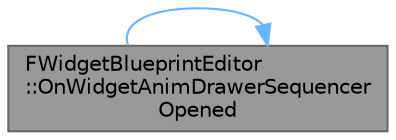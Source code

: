 digraph "FWidgetBlueprintEditor::OnWidgetAnimDrawerSequencerOpened"
{
 // INTERACTIVE_SVG=YES
 // LATEX_PDF_SIZE
  bgcolor="transparent";
  edge [fontname=Helvetica,fontsize=10,labelfontname=Helvetica,labelfontsize=10];
  node [fontname=Helvetica,fontsize=10,shape=box,height=0.2,width=0.4];
  rankdir="LR";
  Node1 [id="Node000001",label="FWidgetBlueprintEditor\l::OnWidgetAnimDrawerSequencer\lOpened",height=0.2,width=0.4,color="gray40", fillcolor="grey60", style="filled", fontcolor="black",tooltip="Callback for anim drawer opening."];
  Node1 -> Node1 [id="edge1_Node000001_Node000001",color="steelblue1",style="solid",tooltip=" "];
}
